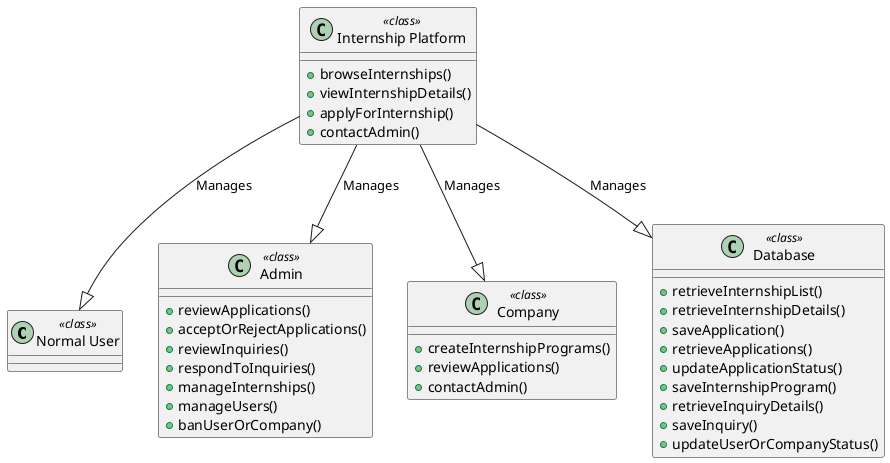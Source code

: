 @startuml

!define RECTANGLE class

class "Normal User" as User <<RECTANGLE>>
class "Admin" as Admin <<RECTANGLE>>
class "Company" as Company <<RECTANGLE>>
class "Internship Platform" as InternshipPlatform <<RECTANGLE>>
class "Database" as Database <<RECTANGLE>>

InternshipPlatform --|> Database : Manages
InternshipPlatform --|> User : Manages
InternshipPlatform --|> Admin : Manages
InternshipPlatform --|> Company : Manages

InternshipPlatform : +browseInternships()
InternshipPlatform : +viewInternshipDetails()
InternshipPlatform : +applyForInternship()
InternshipPlatform : +contactAdmin()

Admin : +reviewApplications()
Admin : +acceptOrRejectApplications()
Admin : +reviewInquiries()
Admin : +respondToInquiries()
Admin : +manageInternships()
Admin : +manageUsers()
Admin : +banUserOrCompany()

Company : +createInternshipPrograms()
Company : +reviewApplications()
Company : +contactAdmin()

Database : +retrieveInternshipList()
Database : +retrieveInternshipDetails()
Database : +saveApplication()
Database : +retrieveApplications()
Database : +updateApplicationStatus()
Database : +saveInternshipProgram()
Database : +retrieveInquiryDetails()
Database : +saveInquiry()
Database : +updateUserOrCompanyStatus()

@enduml
